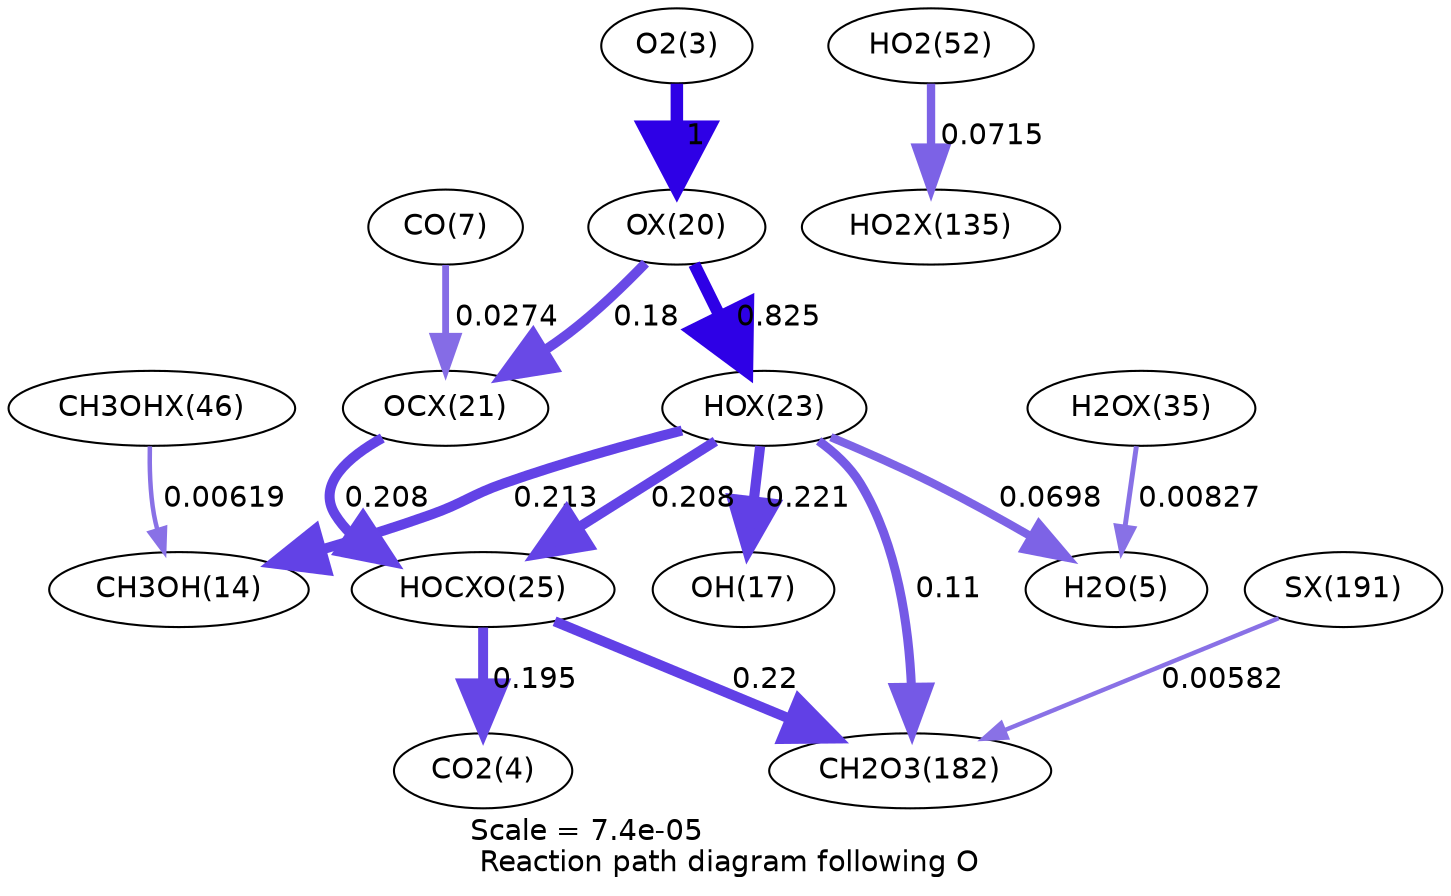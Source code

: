 digraph reaction_paths {
center=1;
s5 -> s32[fontname="Helvetica", penwidth=6, arrowsize=3, color="0.7, 1.5, 0.9"
, label=" 1"];
s32 -> s35[fontname="Helvetica", penwidth=5.85, arrowsize=2.93, color="0.7, 1.32, 0.9"
, label=" 0.825"];
s32 -> s33[fontname="Helvetica", penwidth=4.71, arrowsize=2.35, color="0.7, 0.68, 0.9"
, label=" 0.18"];
s35 -> s16[fontname="Helvetica", penwidth=4.83, arrowsize=2.42, color="0.7, 0.713, 0.9"
, label=" 0.213"];
s35 -> s19[fontname="Helvetica", penwidth=4.86, arrowsize=2.43, color="0.7, 0.721, 0.9"
, label=" 0.221"];
s35 -> s7[fontname="Helvetica", penwidth=3.99, arrowsize=1.99, color="0.7, 0.57, 0.9"
, label=" 0.0698"];
s35 -> s37[fontname="Helvetica", penwidth=4.81, arrowsize=2.41, color="0.7, 0.708, 0.9"
, label=" 0.208"];
s35 -> s28[fontname="Helvetica", penwidth=4.34, arrowsize=2.17, color="0.7, 0.61, 0.9"
, label=" 0.11"];
s49 -> s16[fontname="Helvetica", penwidth=2.16, arrowsize=1.08, color="0.7, 0.506, 0.9"
, label=" 0.00619"];
s42 -> s7[fontname="Helvetica", penwidth=2.38, arrowsize=1.19, color="0.7, 0.508, 0.9"
, label=" 0.00827"];
s21 -> s51[fontname="Helvetica", penwidth=4.01, arrowsize=2, color="0.7, 0.572, 0.9"
, label=" 0.0715"];
s9 -> s33[fontname="Helvetica", penwidth=3.28, arrowsize=1.64, color="0.7, 0.527, 0.9"
, label=" 0.0274"];
s33 -> s37[fontname="Helvetica", penwidth=4.81, arrowsize=2.41, color="0.7, 0.708, 0.9"
, label=" 0.208"];
s37 -> s6[fontname="Helvetica", penwidth=4.77, arrowsize=2.38, color="0.7, 0.695, 0.9"
, label=" 0.195"];
s37 -> s28[fontname="Helvetica", penwidth=4.86, arrowsize=2.43, color="0.7, 0.72, 0.9"
, label=" 0.22"];
s58 -> s28[fontname="Helvetica", penwidth=2.12, arrowsize=1.06, color="0.7, 0.506, 0.9"
, label=" 0.00582"];
s5 [ fontname="Helvetica", label="O2(3)"];
s6 [ fontname="Helvetica", label="CO2(4)"];
s7 [ fontname="Helvetica", label="H2O(5)"];
s9 [ fontname="Helvetica", label="CO(7)"];
s16 [ fontname="Helvetica", label="CH3OH(14)"];
s19 [ fontname="Helvetica", label="OH(17)"];
s21 [ fontname="Helvetica", label="HO2(52)"];
s28 [ fontname="Helvetica", label="CH2O3(182)"];
s32 [ fontname="Helvetica", label="OX(20)"];
s33 [ fontname="Helvetica", label="OCX(21)"];
s35 [ fontname="Helvetica", label="HOX(23)"];
s37 [ fontname="Helvetica", label="HOCXO(25)"];
s42 [ fontname="Helvetica", label="H2OX(35)"];
s49 [ fontname="Helvetica", label="CH3OHX(46)"];
s51 [ fontname="Helvetica", label="HO2X(135)"];
s58 [ fontname="Helvetica", label="SX(191)"];
 label = "Scale = 7.4e-05\l Reaction path diagram following O";
 fontname = "Helvetica";
}

